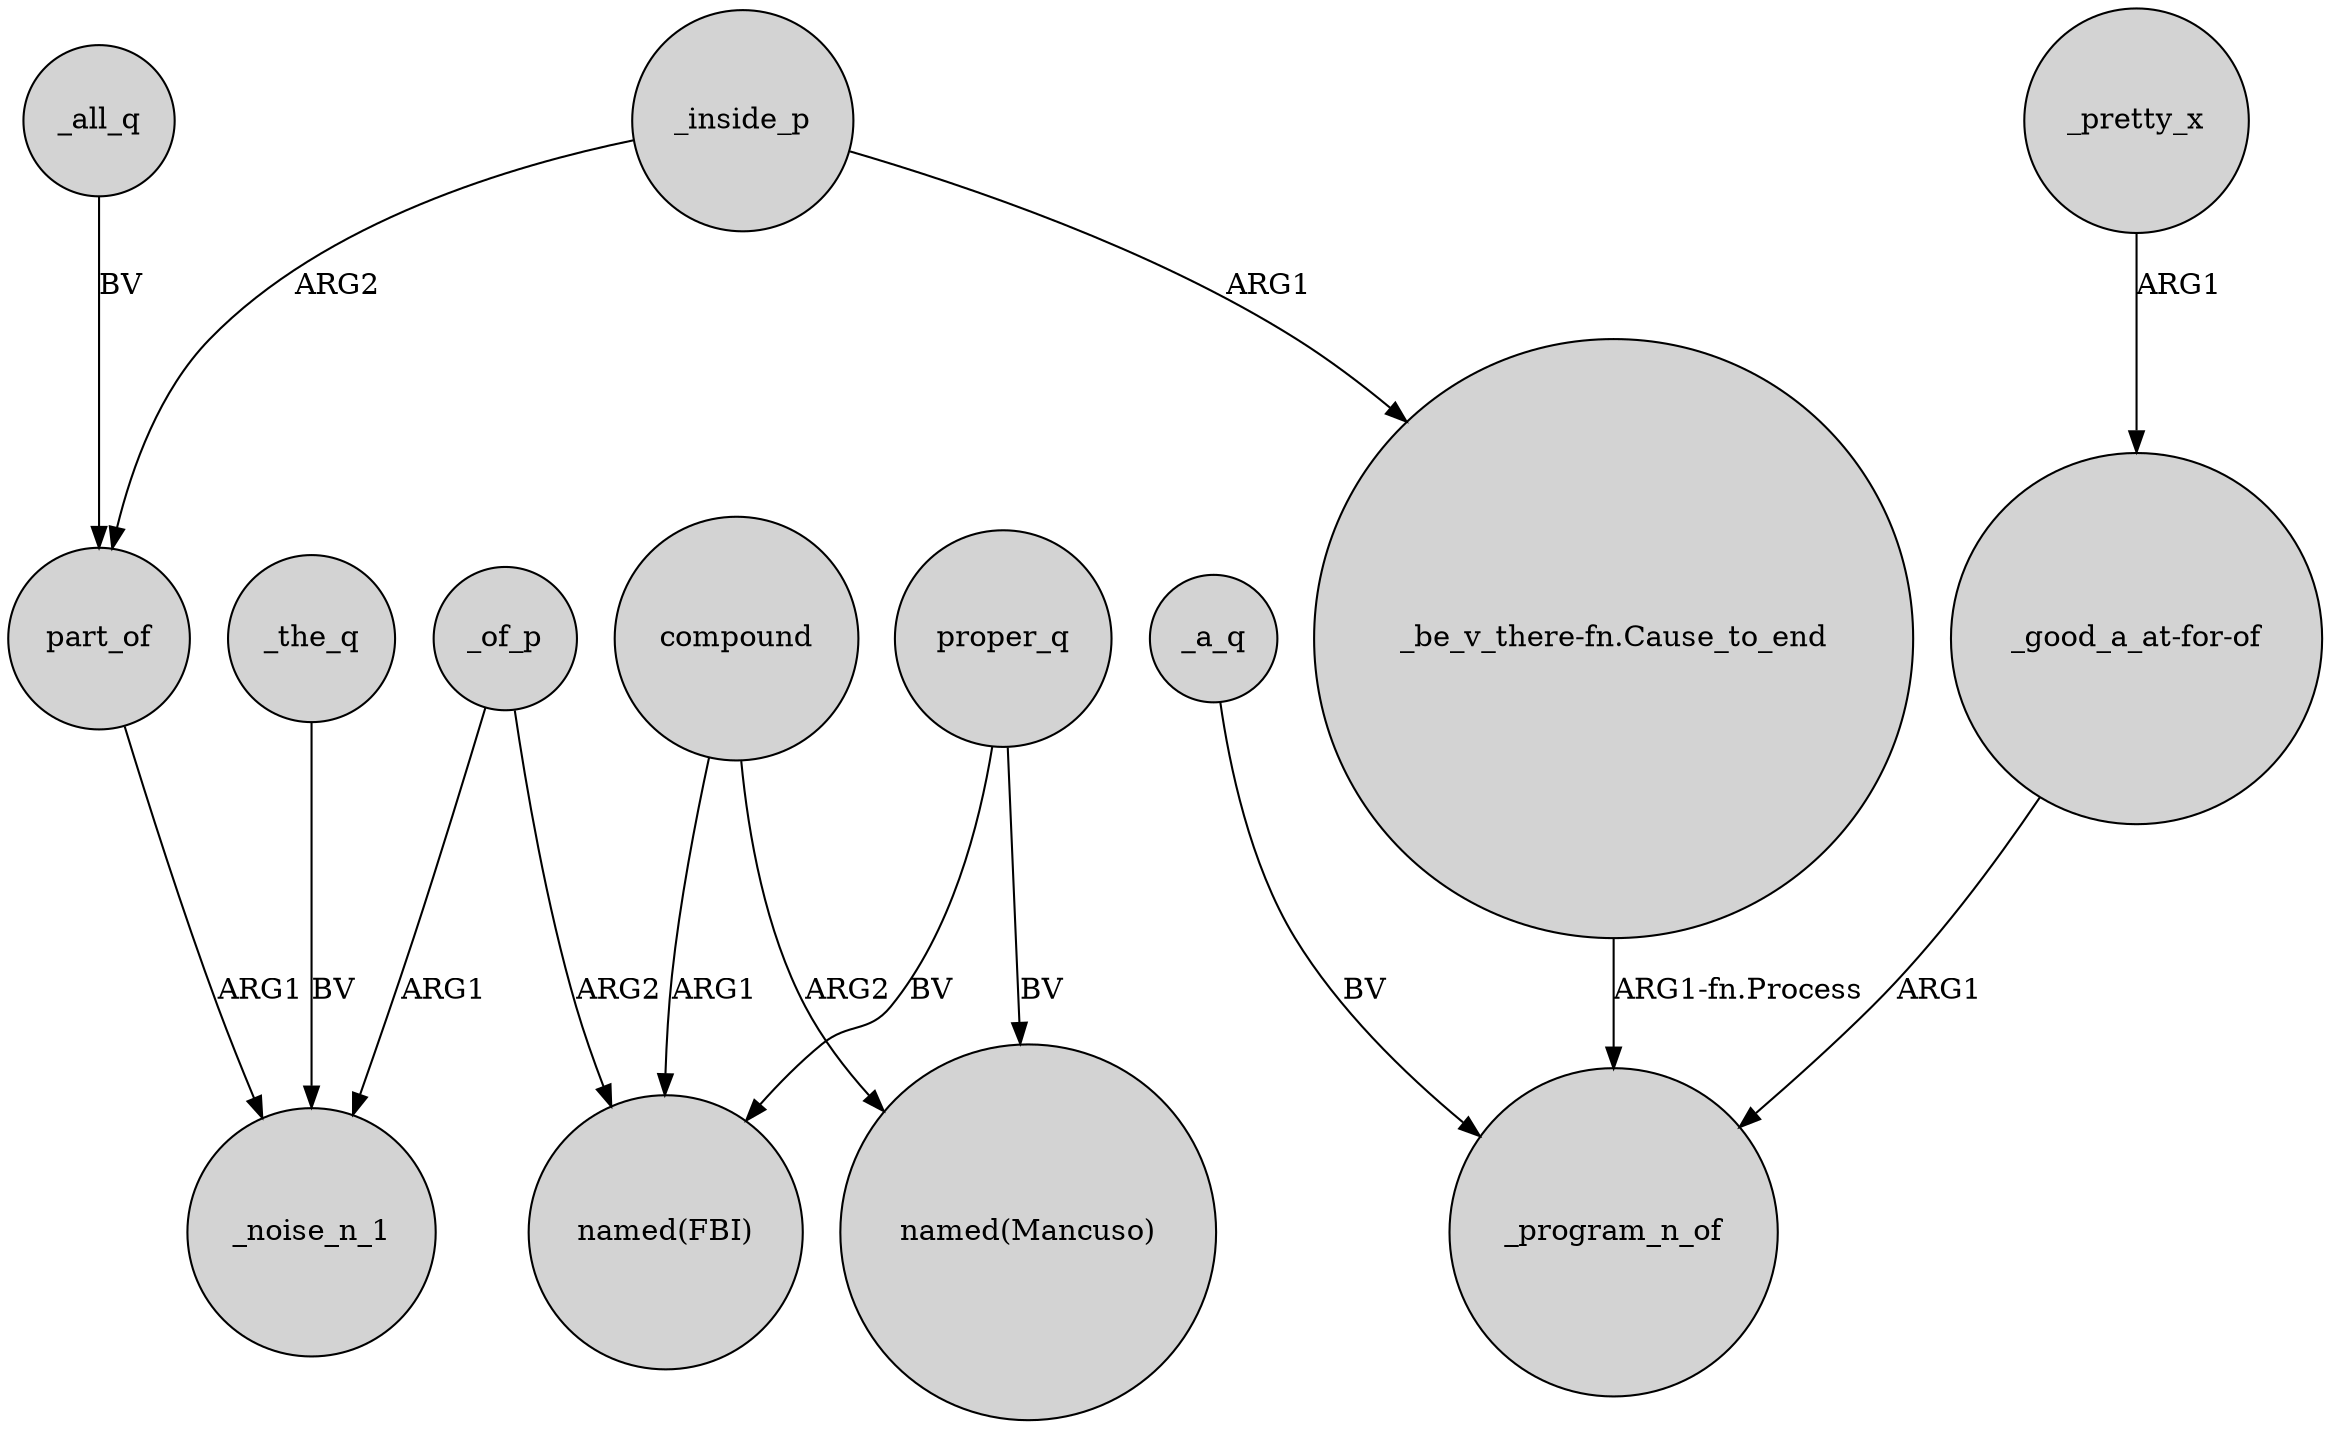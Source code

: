 digraph {
	node [shape=circle style=filled]
	_the_q -> _noise_n_1 [label=BV]
	_pretty_x -> "_good_a_at-for-of" [label=ARG1]
	proper_q -> "named(FBI)" [label=BV]
	_a_q -> _program_n_of [label=BV]
	_of_p -> _noise_n_1 [label=ARG1]
	proper_q -> "named(Mancuso)" [label=BV]
	_all_q -> part_of [label=BV]
	compound -> "named(Mancuso)" [label=ARG2]
	"_be_v_there-fn.Cause_to_end" -> _program_n_of [label="ARG1-fn.Process"]
	"_good_a_at-for-of" -> _program_n_of [label=ARG1]
	compound -> "named(FBI)" [label=ARG1]
	_inside_p -> "_be_v_there-fn.Cause_to_end" [label=ARG1]
	_of_p -> "named(FBI)" [label=ARG2]
	part_of -> _noise_n_1 [label=ARG1]
	_inside_p -> part_of [label=ARG2]
}
